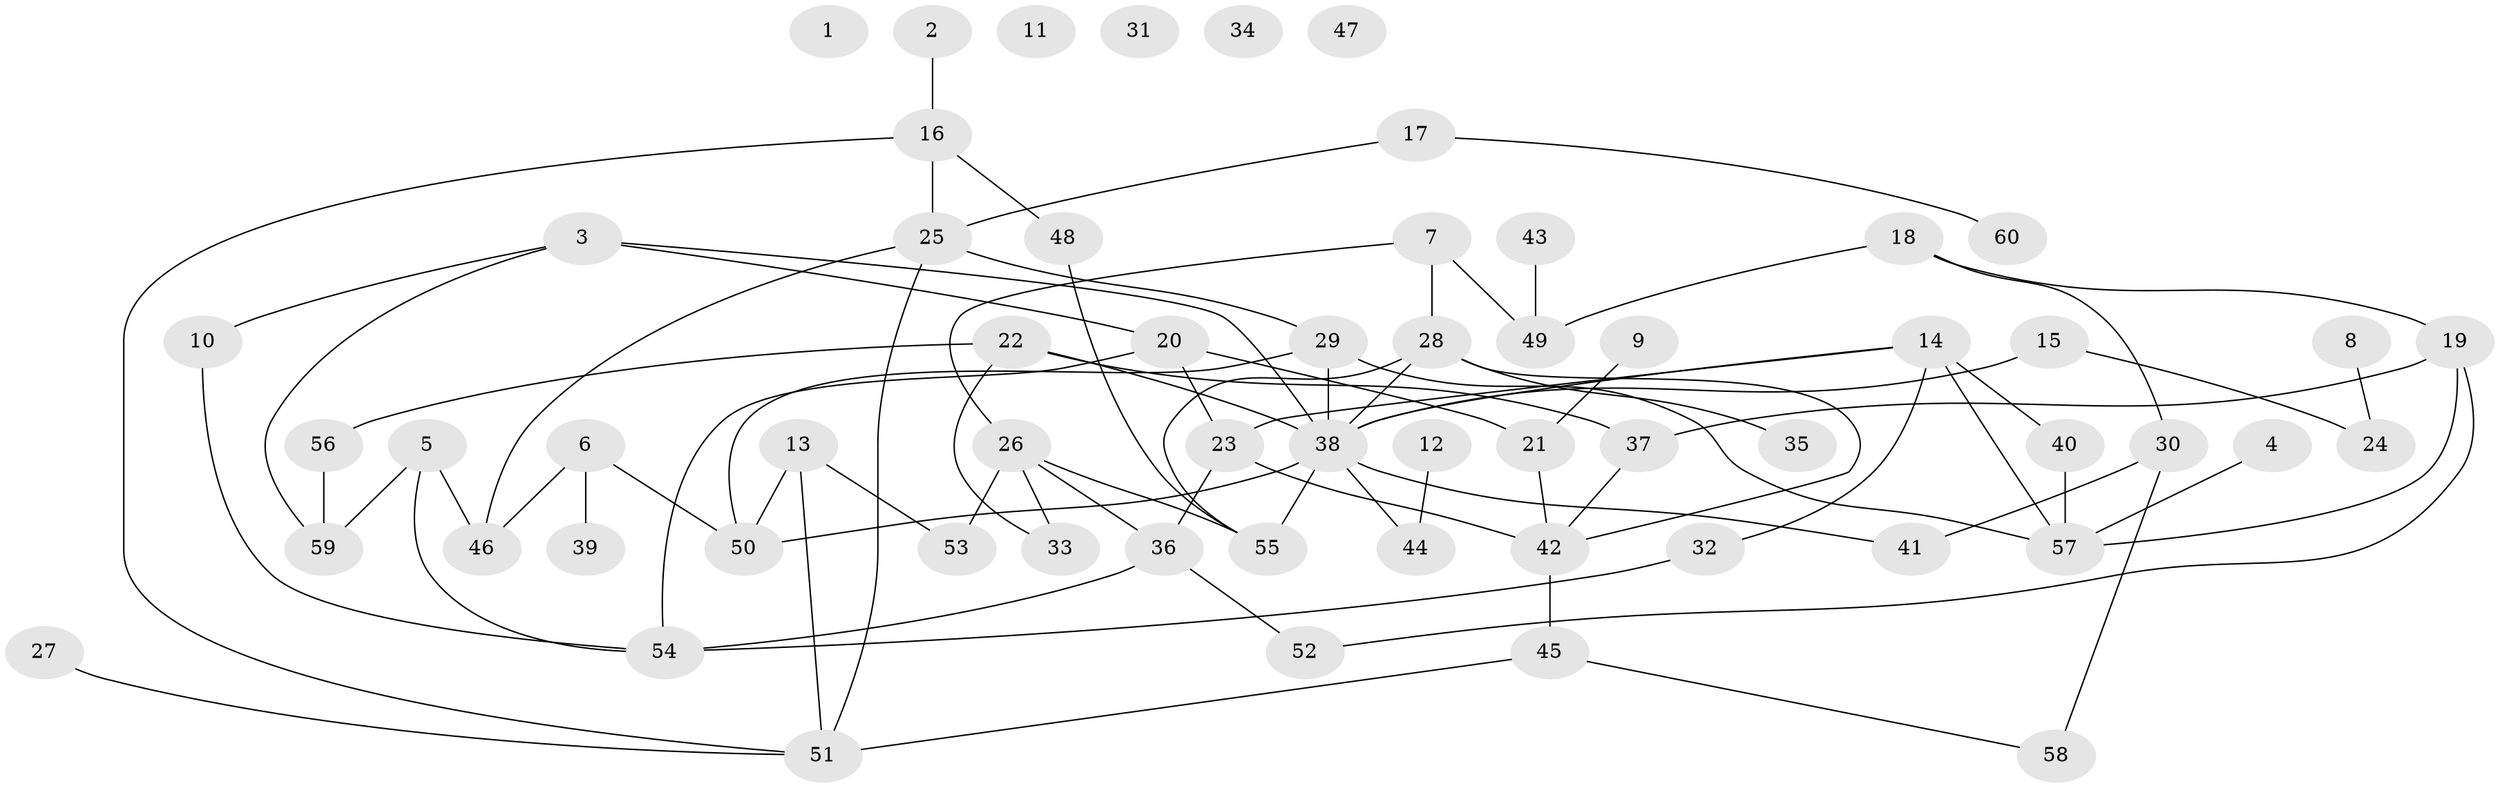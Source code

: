 // coarse degree distribution, {0: 0.16666666666666666, 1: 0.3, 2: 0.16666666666666666, 4: 0.06666666666666667, 5: 0.06666666666666667, 3: 0.1, 6: 0.03333333333333333, 7: 0.06666666666666667, 10: 0.03333333333333333}
// Generated by graph-tools (version 1.1) at 2025/42/03/04/25 21:42:17]
// undirected, 60 vertices, 82 edges
graph export_dot {
graph [start="1"]
  node [color=gray90,style=filled];
  1;
  2;
  3;
  4;
  5;
  6;
  7;
  8;
  9;
  10;
  11;
  12;
  13;
  14;
  15;
  16;
  17;
  18;
  19;
  20;
  21;
  22;
  23;
  24;
  25;
  26;
  27;
  28;
  29;
  30;
  31;
  32;
  33;
  34;
  35;
  36;
  37;
  38;
  39;
  40;
  41;
  42;
  43;
  44;
  45;
  46;
  47;
  48;
  49;
  50;
  51;
  52;
  53;
  54;
  55;
  56;
  57;
  58;
  59;
  60;
  2 -- 16;
  3 -- 10;
  3 -- 20;
  3 -- 38;
  3 -- 59;
  4 -- 57;
  5 -- 46;
  5 -- 54;
  5 -- 59;
  6 -- 39;
  6 -- 46;
  6 -- 50;
  7 -- 26;
  7 -- 28;
  7 -- 49;
  8 -- 24;
  9 -- 21;
  10 -- 54;
  12 -- 44;
  13 -- 50;
  13 -- 51;
  13 -- 53;
  14 -- 23;
  14 -- 32;
  14 -- 38;
  14 -- 40;
  14 -- 57;
  15 -- 24;
  15 -- 38;
  16 -- 25;
  16 -- 48;
  16 -- 51;
  17 -- 25;
  17 -- 60;
  18 -- 19;
  18 -- 30;
  18 -- 49;
  19 -- 37;
  19 -- 52;
  19 -- 57;
  20 -- 21;
  20 -- 23;
  20 -- 54;
  21 -- 42;
  22 -- 33;
  22 -- 37;
  22 -- 38;
  22 -- 56;
  23 -- 36;
  23 -- 42;
  25 -- 29;
  25 -- 46;
  25 -- 51;
  26 -- 33;
  26 -- 36;
  26 -- 53;
  26 -- 55;
  27 -- 51;
  28 -- 35;
  28 -- 38;
  28 -- 42;
  28 -- 55;
  29 -- 38;
  29 -- 50;
  29 -- 57;
  30 -- 41;
  30 -- 58;
  32 -- 54;
  36 -- 52;
  36 -- 54;
  37 -- 42;
  38 -- 41;
  38 -- 44;
  38 -- 50;
  38 -- 55;
  40 -- 57;
  42 -- 45;
  43 -- 49;
  45 -- 51;
  45 -- 58;
  48 -- 55;
  56 -- 59;
}
